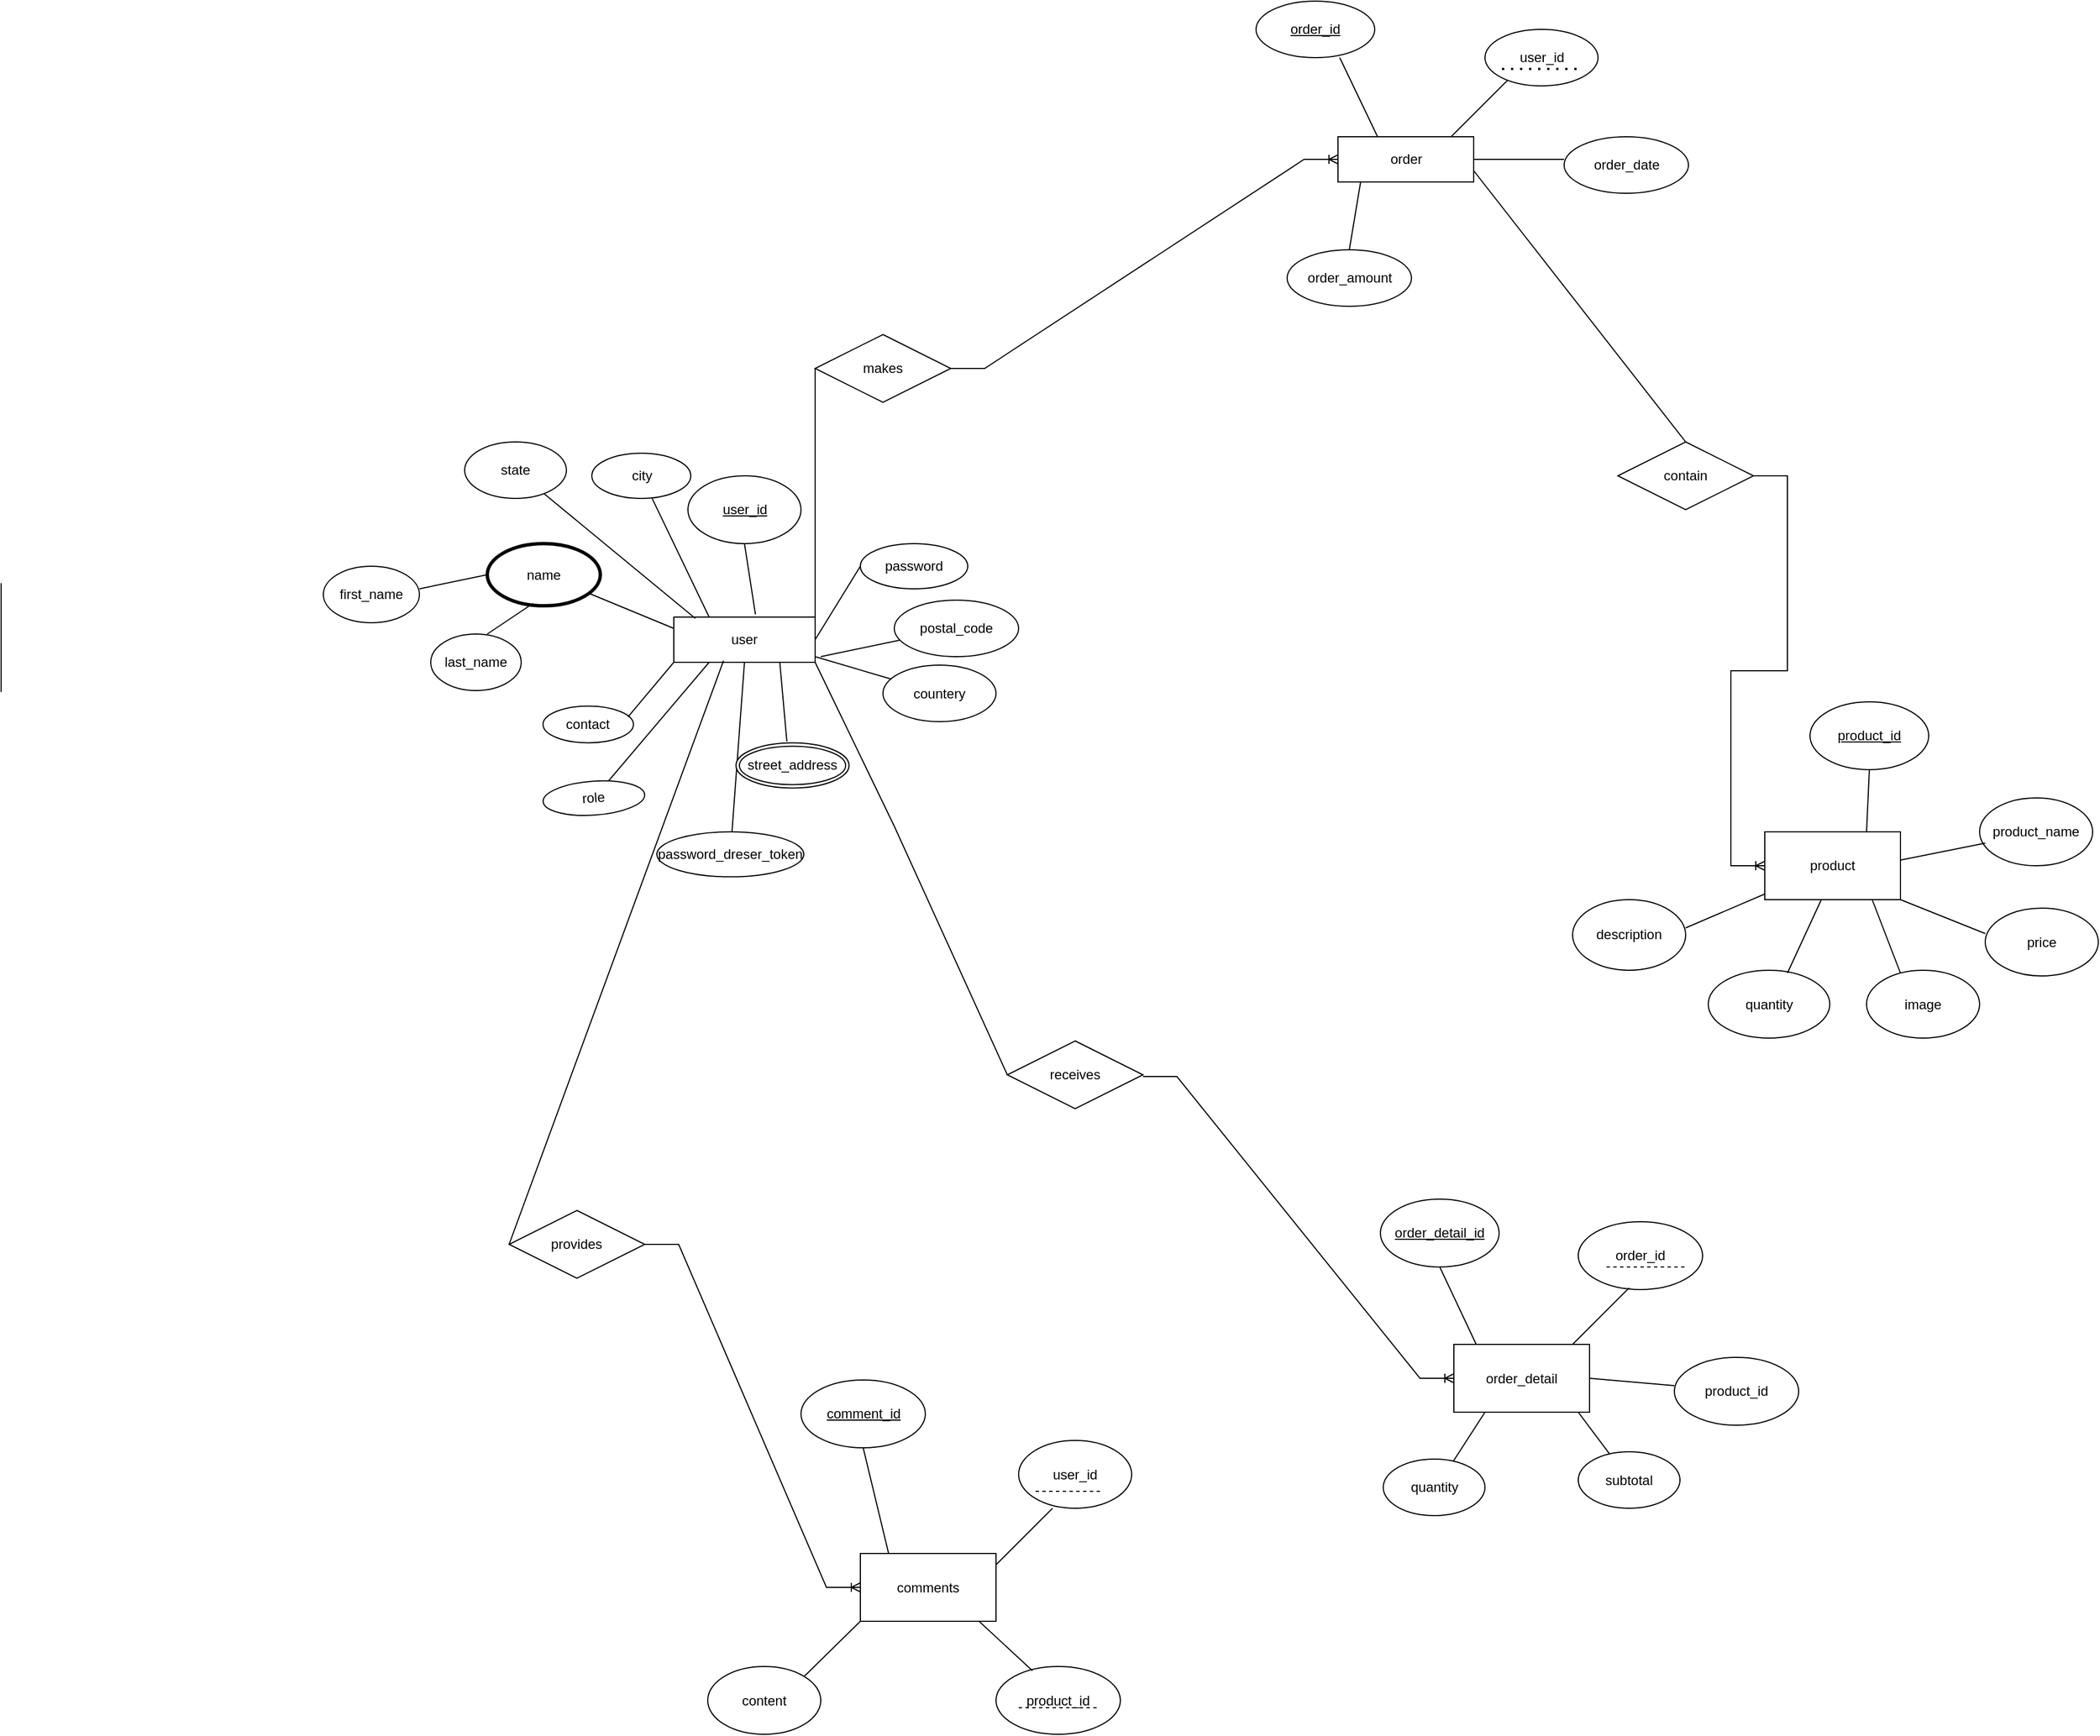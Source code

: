 <mxfile version="22.1.2" type="device">
  <diagram name="Page-1" id="aqVS267DY5KYnl7mEPhy">
    <mxGraphModel dx="2100" dy="2342" grid="1" gridSize="10" guides="1" tooltips="1" connect="1" arrows="1" fold="1" page="1" pageScale="1" pageWidth="850" pageHeight="1100" math="0" shadow="0">
      <root>
        <mxCell id="0" />
        <mxCell id="1" parent="0" />
        <mxCell id="HZBSRFbbgN4RpWq9qFC1-2" value="Text" style="text;html=1;align=center;verticalAlign=middle;resizable=0;points=[];autosize=1;strokeColor=none;fillColor=none;" parent="1" vertex="1">
          <mxGeometry x="690" y="470" width="50" height="30" as="geometry" />
        </mxCell>
        <mxCell id="HZBSRFbbgN4RpWq9qFC1-9" value="user" style="rounded=0;whiteSpace=wrap;html=1;" parent="1" vertex="1">
          <mxGeometry x="625" y="475" width="125" height="40" as="geometry" />
        </mxCell>
        <mxCell id="HZBSRFbbgN4RpWq9qFC1-10" value="&lt;u&gt;user_id&lt;/u&gt;" style="ellipse;whiteSpace=wrap;html=1;" parent="1" vertex="1">
          <mxGeometry x="637.5" y="350" width="100" height="60" as="geometry" />
        </mxCell>
        <mxCell id="HZBSRFbbgN4RpWq9qFC1-11" value="contact" style="ellipse;whiteSpace=wrap;html=1;" parent="1" vertex="1">
          <mxGeometry x="509.31" y="553.75" width="80" height="32.5" as="geometry" />
        </mxCell>
        <mxCell id="HZBSRFbbgN4RpWq9qFC1-12" value="name" style="ellipse;whiteSpace=wrap;html=1;strokeColor=#000000;strokeWidth=3;" parent="1" vertex="1">
          <mxGeometry x="460" y="410" width="100" height="55" as="geometry" />
        </mxCell>
        <mxCell id="HZBSRFbbgN4RpWq9qFC1-14" value="password" style="ellipse;whiteSpace=wrap;html=1;" parent="1" vertex="1">
          <mxGeometry x="790" y="410" width="95" height="40" as="geometry" />
        </mxCell>
        <mxCell id="HZBSRFbbgN4RpWq9qFC1-18" value="order" style="rounded=0;whiteSpace=wrap;html=1;" parent="1" vertex="1">
          <mxGeometry x="1212.5" y="50" width="120" height="40" as="geometry" />
        </mxCell>
        <mxCell id="HZBSRFbbgN4RpWq9qFC1-19" value="order_amount" style="ellipse;whiteSpace=wrap;html=1;" parent="1" vertex="1">
          <mxGeometry x="1167.5" y="150" width="110" height="50" as="geometry" />
        </mxCell>
        <mxCell id="HZBSRFbbgN4RpWq9qFC1-22" value="user_id" style="ellipse;whiteSpace=wrap;html=1;" parent="1" vertex="1">
          <mxGeometry x="1342.5" y="-45" width="100" height="50" as="geometry" />
        </mxCell>
        <mxCell id="HZBSRFbbgN4RpWq9qFC1-23" value="&lt;u&gt;order_id&lt;/u&gt;" style="ellipse;whiteSpace=wrap;html=1;" parent="1" vertex="1">
          <mxGeometry x="1140" y="-70" width="105" height="50" as="geometry" />
        </mxCell>
        <mxCell id="HZBSRFbbgN4RpWq9qFC1-24" value="order_date" style="ellipse;whiteSpace=wrap;html=1;" parent="1" vertex="1">
          <mxGeometry x="1412.5" y="50" width="110" height="50" as="geometry" />
        </mxCell>
        <mxCell id="HZBSRFbbgN4RpWq9qFC1-25" value="product" style="rounded=0;whiteSpace=wrap;html=1;" parent="1" vertex="1">
          <mxGeometry x="1590" y="665" width="120" height="60" as="geometry" />
        </mxCell>
        <mxCell id="HZBSRFbbgN4RpWq9qFC1-27" value="description" style="ellipse;whiteSpace=wrap;html=1;" parent="1" vertex="1">
          <mxGeometry x="1420" y="725" width="100" height="62.5" as="geometry" />
        </mxCell>
        <mxCell id="HZBSRFbbgN4RpWq9qFC1-28" value="product_name" style="ellipse;whiteSpace=wrap;html=1;" parent="1" vertex="1">
          <mxGeometry x="1780" y="635" width="100" height="60" as="geometry" />
        </mxCell>
        <mxCell id="HZBSRFbbgN4RpWq9qFC1-29" value="&lt;u&gt;product_id&lt;/u&gt;" style="ellipse;whiteSpace=wrap;html=1;" parent="1" vertex="1">
          <mxGeometry x="1630" y="550" width="105" height="60" as="geometry" />
        </mxCell>
        <mxCell id="HZBSRFbbgN4RpWq9qFC1-30" value="price" style="ellipse;whiteSpace=wrap;html=1;" parent="1" vertex="1">
          <mxGeometry x="1785" y="732.5" width="100" height="60" as="geometry" />
        </mxCell>
        <mxCell id="HZBSRFbbgN4RpWq9qFC1-31" value="quantity" style="ellipse;whiteSpace=wrap;html=1;" parent="1" vertex="1">
          <mxGeometry x="1540" y="787.5" width="107.5" height="60" as="geometry" />
        </mxCell>
        <mxCell id="HZBSRFbbgN4RpWq9qFC1-32" value="image" style="ellipse;whiteSpace=wrap;html=1;" parent="1" vertex="1">
          <mxGeometry x="1680" y="787.5" width="100" height="60" as="geometry" />
        </mxCell>
        <mxCell id="HZBSRFbbgN4RpWq9qFC1-41" value="comments" style="rounded=0;whiteSpace=wrap;html=1;" parent="1" vertex="1">
          <mxGeometry x="790" y="1303.5" width="120" height="60" as="geometry" />
        </mxCell>
        <mxCell id="HZBSRFbbgN4RpWq9qFC1-42" value="content" style="ellipse;whiteSpace=wrap;html=1;" parent="1" vertex="1">
          <mxGeometry x="655" y="1403.5" width="100" height="60" as="geometry" />
        </mxCell>
        <mxCell id="HZBSRFbbgN4RpWq9qFC1-43" value="&lt;u&gt;comment_id&lt;/u&gt;" style="ellipse;whiteSpace=wrap;html=1;" parent="1" vertex="1">
          <mxGeometry x="737.5" y="1150" width="110" height="60" as="geometry" />
        </mxCell>
        <mxCell id="HZBSRFbbgN4RpWq9qFC1-44" value="user_id" style="ellipse;whiteSpace=wrap;html=1;" parent="1" vertex="1">
          <mxGeometry x="930" y="1203.5" width="100" height="60" as="geometry" />
        </mxCell>
        <mxCell id="HZBSRFbbgN4RpWq9qFC1-45" value="product_id" style="ellipse;whiteSpace=wrap;html=1;" parent="1" vertex="1">
          <mxGeometry x="910" y="1403.5" width="110" height="60" as="geometry" />
        </mxCell>
        <mxCell id="HZBSRFbbgN4RpWq9qFC1-46" value="order_detail" style="rounded=0;whiteSpace=wrap;html=1;" parent="1" vertex="1">
          <mxGeometry x="1315" y="1118.5" width="120" height="60" as="geometry" />
        </mxCell>
        <mxCell id="HZBSRFbbgN4RpWq9qFC1-48" value="product_id" style="ellipse;whiteSpace=wrap;html=1;" parent="1" vertex="1">
          <mxGeometry x="1510" y="1130" width="110" height="60" as="geometry" />
        </mxCell>
        <mxCell id="HZBSRFbbgN4RpWq9qFC1-49" value="order_id" style="ellipse;whiteSpace=wrap;html=1;" parent="1" vertex="1">
          <mxGeometry x="1425" y="1010" width="110" height="60" as="geometry" />
        </mxCell>
        <mxCell id="HZBSRFbbgN4RpWq9qFC1-50" value="&lt;u&gt;order_detail_id&lt;/u&gt;" style="ellipse;whiteSpace=wrap;html=1;" parent="1" vertex="1">
          <mxGeometry x="1250" y="990" width="105" height="60" as="geometry" />
        </mxCell>
        <mxCell id="HZBSRFbbgN4RpWq9qFC1-51" value="" style="endArrow=none;html=1;rounded=0;exitX=1;exitY=0.5;exitDx=0;exitDy=0;entryX=0;entryY=0.4;entryDx=0;entryDy=0;entryPerimeter=0;" parent="1" source="HZBSRFbbgN4RpWq9qFC1-18" target="HZBSRFbbgN4RpWq9qFC1-24" edge="1">
          <mxGeometry width="50" height="50" relative="1" as="geometry">
            <mxPoint x="1352.5" y="120" as="sourcePoint" />
            <mxPoint x="1402.5" y="70" as="targetPoint" />
          </mxGeometry>
        </mxCell>
        <mxCell id="HZBSRFbbgN4RpWq9qFC1-53" value="" style="endArrow=none;html=1;rounded=0;exitX=0.5;exitY=0;exitDx=0;exitDy=0;" parent="1" source="HZBSRFbbgN4RpWq9qFC1-19" edge="1">
          <mxGeometry width="50" height="50" relative="1" as="geometry">
            <mxPoint x="1182.5" y="140" as="sourcePoint" />
            <mxPoint x="1232.5" y="90" as="targetPoint" />
          </mxGeometry>
        </mxCell>
        <mxCell id="HZBSRFbbgN4RpWq9qFC1-58" value="" style="endArrow=none;html=1;rounded=0;entryX=0;entryY=0.5;entryDx=0;entryDy=0;" parent="1" target="HZBSRFbbgN4RpWq9qFC1-14" edge="1">
          <mxGeometry width="50" height="50" relative="1" as="geometry">
            <mxPoint x="750" y="495" as="sourcePoint" />
            <mxPoint x="800" y="445" as="targetPoint" />
          </mxGeometry>
        </mxCell>
        <mxCell id="HZBSRFbbgN4RpWq9qFC1-59" value="" style="endArrow=none;html=1;rounded=0;entryX=0.75;entryY=1;entryDx=0;entryDy=0;" parent="1" target="HZBSRFbbgN4RpWq9qFC1-9" edge="1">
          <mxGeometry width="50" height="50" relative="1" as="geometry">
            <mxPoint x="725" y="585" as="sourcePoint" />
            <mxPoint x="775" y="535" as="targetPoint" />
          </mxGeometry>
        </mxCell>
        <mxCell id="HZBSRFbbgN4RpWq9qFC1-60" value="" style="endArrow=none;html=1;rounded=0;exitX=0.94;exitY=0.294;exitDx=0;exitDy=0;exitPerimeter=0;entryX=0;entryY=1;entryDx=0;entryDy=0;" parent="1" source="HZBSRFbbgN4RpWq9qFC1-11" target="HZBSRFbbgN4RpWq9qFC1-9" edge="1">
          <mxGeometry width="50" height="50" relative="1" as="geometry">
            <mxPoint x="590" y="575" as="sourcePoint" />
            <mxPoint x="650" y="510" as="targetPoint" />
          </mxGeometry>
        </mxCell>
        <mxCell id="HZBSRFbbgN4RpWq9qFC1-61" value="" style="endArrow=none;html=1;rounded=0;" parent="1" target="HZBSRFbbgN4RpWq9qFC1-12" edge="1">
          <mxGeometry width="50" height="50" relative="1" as="geometry">
            <mxPoint x="625" y="485" as="sourcePoint" />
            <mxPoint x="675" y="435" as="targetPoint" />
          </mxGeometry>
        </mxCell>
        <mxCell id="HZBSRFbbgN4RpWq9qFC1-62" value="" style="endArrow=none;html=1;rounded=0;entryX=0.5;entryY=1;entryDx=0;entryDy=0;exitX=0.144;exitY=0.087;exitDx=0;exitDy=0;exitPerimeter=0;" parent="1" source="HZBSRFbbgN4RpWq9qFC1-2" target="HZBSRFbbgN4RpWq9qFC1-10" edge="1">
          <mxGeometry width="50" height="50" relative="1" as="geometry">
            <mxPoint x="690" y="475" as="sourcePoint" />
            <mxPoint x="740" y="425" as="targetPoint" />
          </mxGeometry>
        </mxCell>
        <mxCell id="HZBSRFbbgN4RpWq9qFC1-63" value="" style="endArrow=none;html=1;rounded=0;entryX=0.5;entryY=1;entryDx=0;entryDy=0;exitX=0.75;exitY=0;exitDx=0;exitDy=0;" parent="1" source="HZBSRFbbgN4RpWq9qFC1-25" target="HZBSRFbbgN4RpWq9qFC1-29" edge="1">
          <mxGeometry width="50" height="50" relative="1" as="geometry">
            <mxPoint x="1680" y="650" as="sourcePoint" />
            <mxPoint x="1710" y="615" as="targetPoint" />
          </mxGeometry>
        </mxCell>
        <mxCell id="HZBSRFbbgN4RpWq9qFC1-65" value="" style="endArrow=none;html=1;rounded=0;entryX=0.705;entryY=1;entryDx=0;entryDy=0;entryPerimeter=0;" parent="1" target="HZBSRFbbgN4RpWq9qFC1-23" edge="1">
          <mxGeometry width="50" height="50" relative="1" as="geometry">
            <mxPoint x="1247.5" y="50" as="sourcePoint" />
            <mxPoint x="1232.5" y="-20" as="targetPoint" />
          </mxGeometry>
        </mxCell>
        <mxCell id="HZBSRFbbgN4RpWq9qFC1-66" value="" style="endArrow=none;html=1;rounded=0;" parent="1" edge="1">
          <mxGeometry width="50" height="50" relative="1" as="geometry">
            <mxPoint x="1312.5" y="50" as="sourcePoint" />
            <mxPoint x="1362.5" as="targetPoint" />
          </mxGeometry>
        </mxCell>
        <mxCell id="HZBSRFbbgN4RpWq9qFC1-67" value="" style="endArrow=none;html=1;rounded=0;" parent="1" edge="1">
          <mxGeometry width="50" height="50" relative="1" as="geometry">
            <mxPoint x="1710" y="690" as="sourcePoint" />
            <mxPoint x="1785" y="675" as="targetPoint" />
          </mxGeometry>
        </mxCell>
        <mxCell id="HZBSRFbbgN4RpWq9qFC1-68" value="" style="endArrow=none;html=1;rounded=0;" parent="1" edge="1">
          <mxGeometry width="50" height="50" relative="1" as="geometry">
            <mxPoint x="1610" y="790" as="sourcePoint" />
            <mxPoint x="1640" y="725" as="targetPoint" />
          </mxGeometry>
        </mxCell>
        <mxCell id="HZBSRFbbgN4RpWq9qFC1-69" value="" style="endArrow=none;html=1;rounded=0;" parent="1" edge="1">
          <mxGeometry width="50" height="50" relative="1" as="geometry">
            <mxPoint x="1520" y="750" as="sourcePoint" />
            <mxPoint x="1590" y="720" as="targetPoint" />
          </mxGeometry>
        </mxCell>
        <mxCell id="HZBSRFbbgN4RpWq9qFC1-71" value="" style="endArrow=none;html=1;rounded=0;" parent="1" edge="1">
          <mxGeometry width="50" height="50" relative="1" as="geometry">
            <mxPoint x="1420" y="1118.5" as="sourcePoint" />
            <mxPoint x="1470" y="1068.5" as="targetPoint" />
          </mxGeometry>
        </mxCell>
        <mxCell id="HZBSRFbbgN4RpWq9qFC1-72" value="" style="endArrow=none;html=1;rounded=0;" parent="1" edge="1">
          <mxGeometry width="50" height="50" relative="1" as="geometry">
            <mxPoint x="1710" y="790" as="sourcePoint" />
            <mxPoint x="1685" y="725" as="targetPoint" />
          </mxGeometry>
        </mxCell>
        <mxCell id="HZBSRFbbgN4RpWq9qFC1-73" value="" style="endArrow=none;html=1;rounded=0;exitX=1;exitY=1;exitDx=0;exitDy=0;" parent="1" source="HZBSRFbbgN4RpWq9qFC1-25" edge="1">
          <mxGeometry width="50" height="50" relative="1" as="geometry">
            <mxPoint x="1735" y="805" as="sourcePoint" />
            <mxPoint x="1785" y="755" as="targetPoint" />
          </mxGeometry>
        </mxCell>
        <mxCell id="HZBSRFbbgN4RpWq9qFC1-74" style="edgeStyle=orthogonalEdgeStyle;rounded=0;orthogonalLoop=1;jettySize=auto;html=1;exitX=0.5;exitY=1;exitDx=0;exitDy=0;" parent="1" source="HZBSRFbbgN4RpWq9qFC1-49" target="HZBSRFbbgN4RpWq9qFC1-49" edge="1">
          <mxGeometry relative="1" as="geometry" />
        </mxCell>
        <mxCell id="HZBSRFbbgN4RpWq9qFC1-75" value="" style="endArrow=none;html=1;rounded=0;entryX=0.293;entryY=0.063;entryDx=0;entryDy=0;entryPerimeter=0;" parent="1" target="HZBSRFbbgN4RpWq9qFC1-45" edge="1">
          <mxGeometry width="50" height="50" relative="1" as="geometry">
            <mxPoint x="895" y="1363.5" as="sourcePoint" />
            <mxPoint x="945" y="1313.5" as="targetPoint" />
          </mxGeometry>
        </mxCell>
        <mxCell id="HZBSRFbbgN4RpWq9qFC1-77" value="" style="endArrow=none;html=1;rounded=0;entryX=0;entryY=1;entryDx=0;entryDy=0;exitX=1;exitY=0;exitDx=0;exitDy=0;" parent="1" source="HZBSRFbbgN4RpWq9qFC1-42" target="HZBSRFbbgN4RpWq9qFC1-41" edge="1">
          <mxGeometry width="50" height="50" relative="1" as="geometry">
            <mxPoint x="745" y="1413.5" as="sourcePoint" />
            <mxPoint x="790" y="1373.5" as="targetPoint" />
          </mxGeometry>
        </mxCell>
        <mxCell id="HZBSRFbbgN4RpWq9qFC1-78" value="" style="endArrow=none;html=1;rounded=0;entryX=0.5;entryY=1;entryDx=0;entryDy=0;" parent="1" target="HZBSRFbbgN4RpWq9qFC1-43" edge="1">
          <mxGeometry width="50" height="50" relative="1" as="geometry">
            <mxPoint x="815" y="1303.5" as="sourcePoint" />
            <mxPoint x="865" y="1253.5" as="targetPoint" />
          </mxGeometry>
        </mxCell>
        <mxCell id="HZBSRFbbgN4RpWq9qFC1-79" value="" style="endArrow=none;html=1;rounded=0;" parent="1" edge="1">
          <mxGeometry width="50" height="50" relative="1" as="geometry">
            <mxPoint x="910" y="1313.5" as="sourcePoint" />
            <mxPoint x="960" y="1263.5" as="targetPoint" />
          </mxGeometry>
        </mxCell>
        <mxCell id="HZBSRFbbgN4RpWq9qFC1-80" value="" style="endArrow=none;html=1;rounded=0;exitX=0.165;exitY=0.002;exitDx=0;exitDy=0;exitPerimeter=0;entryX=0.5;entryY=1;entryDx=0;entryDy=0;" parent="1" source="HZBSRFbbgN4RpWq9qFC1-46" target="HZBSRFbbgN4RpWq9qFC1-50" edge="1">
          <mxGeometry width="50" height="50" relative="1" as="geometry">
            <mxPoint x="1265" y="1110" as="sourcePoint" />
            <mxPoint x="1315" y="1060" as="targetPoint" />
          </mxGeometry>
        </mxCell>
        <mxCell id="HZBSRFbbgN4RpWq9qFC1-81" value="" style="endArrow=none;html=1;rounded=0;exitX=1;exitY=0.5;exitDx=0;exitDy=0;" parent="1" source="HZBSRFbbgN4RpWq9qFC1-46" edge="1">
          <mxGeometry width="50" height="50" relative="1" as="geometry">
            <mxPoint x="1460" y="1205" as="sourcePoint" />
            <mxPoint x="1510" y="1155" as="targetPoint" />
          </mxGeometry>
        </mxCell>
        <mxCell id="HZBSRFbbgN4RpWq9qFC1-89" value="" style="endArrow=none;dashed=1;html=1;dashPattern=1 3;strokeWidth=2;rounded=0;exitX=0.15;exitY=0.7;exitDx=0;exitDy=0;exitPerimeter=0;" parent="1" source="HZBSRFbbgN4RpWq9qFC1-22" edge="1">
          <mxGeometry width="50" height="50" relative="1" as="geometry">
            <mxPoint x="1377.5" y="40" as="sourcePoint" />
            <mxPoint x="1427.5" y="-10" as="targetPoint" />
          </mxGeometry>
        </mxCell>
        <mxCell id="HZBSRFbbgN4RpWq9qFC1-91" value="" style="endArrow=none;dashed=1;html=1;rounded=0;exitX=0.227;exitY=0.667;exitDx=0;exitDy=0;exitPerimeter=0;" parent="1" source="HZBSRFbbgN4RpWq9qFC1-49" edge="1">
          <mxGeometry width="50" height="50" relative="1" as="geometry">
            <mxPoint x="1470" y="1100" as="sourcePoint" />
            <mxPoint x="1520" y="1050" as="targetPoint" />
          </mxGeometry>
        </mxCell>
        <mxCell id="HZBSRFbbgN4RpWq9qFC1-92" value="" style="endArrow=none;dashed=1;html=1;rounded=0;entryX=0.75;entryY=0.75;entryDx=0;entryDy=0;entryPerimeter=0;" parent="1" target="HZBSRFbbgN4RpWq9qFC1-44" edge="1">
          <mxGeometry width="50" height="50" relative="1" as="geometry">
            <mxPoint x="945" y="1248.5" as="sourcePoint" />
            <mxPoint x="995" y="1198.5" as="targetPoint" />
          </mxGeometry>
        </mxCell>
        <mxCell id="HZBSRFbbgN4RpWq9qFC1-93" value="" style="endArrow=none;html=1;rounded=0;exitX=1;exitY=0;exitDx=0;exitDy=0;entryX=0;entryY=0.5;entryDx=0;entryDy=0;" parent="1" source="HZBSRFbbgN4RpWq9qFC1-9" target="HZBSRFbbgN4RpWq9qFC1-98" edge="1">
          <mxGeometry width="50" height="50" relative="1" as="geometry">
            <mxPoint x="674.998" y="450" as="sourcePoint" />
            <mxPoint x="790.271" y="259.901" as="targetPoint" />
          </mxGeometry>
        </mxCell>
        <mxCell id="HZBSRFbbgN4RpWq9qFC1-96" value="" style="edgeStyle=entityRelationEdgeStyle;fontSize=12;html=1;endArrow=ERoneToMany;rounded=0;entryX=0;entryY=0.5;entryDx=0;entryDy=0;" parent="1" target="HZBSRFbbgN4RpWq9qFC1-18" edge="1">
          <mxGeometry width="100" height="100" relative="1" as="geometry">
            <mxPoint x="870" y="255" as="sourcePoint" />
            <mxPoint x="1070" y="160" as="targetPoint" />
          </mxGeometry>
        </mxCell>
        <mxCell id="HZBSRFbbgN4RpWq9qFC1-98" value="makes" style="shape=rhombus;perimeter=rhombusPerimeter;whiteSpace=wrap;html=1;align=center;" parent="1" vertex="1">
          <mxGeometry x="750" y="225" width="120" height="60" as="geometry" />
        </mxCell>
        <mxCell id="HZBSRFbbgN4RpWq9qFC1-99" value="provides" style="shape=rhombus;perimeter=rhombusPerimeter;whiteSpace=wrap;html=1;align=center;" parent="1" vertex="1">
          <mxGeometry x="479.31" y="1000" width="120" height="60" as="geometry" />
        </mxCell>
        <mxCell id="HZBSRFbbgN4RpWq9qFC1-101" value="" style="edgeStyle=entityRelationEdgeStyle;fontSize=12;html=1;endArrow=ERoneToMany;rounded=0;entryX=0;entryY=0.5;entryDx=0;entryDy=0;exitX=1;exitY=0.5;exitDx=0;exitDy=0;" parent="1" source="HZBSRFbbgN4RpWq9qFC1-99" target="HZBSRFbbgN4RpWq9qFC1-41" edge="1">
          <mxGeometry width="100" height="100" relative="1" as="geometry">
            <mxPoint x="580" y="1180" as="sourcePoint" />
            <mxPoint x="670" y="1280" as="targetPoint" />
          </mxGeometry>
        </mxCell>
        <mxCell id="HZBSRFbbgN4RpWq9qFC1-103" value="" style="endArrow=none;html=1;rounded=0;entryX=0.352;entryY=0.965;entryDx=0;entryDy=0;entryPerimeter=0;exitX=0;exitY=0.5;exitDx=0;exitDy=0;" parent="1" source="HZBSRFbbgN4RpWq9qFC1-99" target="HZBSRFbbgN4RpWq9qFC1-9" edge="1">
          <mxGeometry width="50" height="50" relative="1" as="geometry">
            <mxPoint x="570" y="910" as="sourcePoint" />
            <mxPoint x="620" y="860" as="targetPoint" />
          </mxGeometry>
        </mxCell>
        <mxCell id="HZBSRFbbgN4RpWq9qFC1-111" value="" style="endArrow=none;html=1;rounded=0;entryX=0;entryY=0.5;entryDx=0;entryDy=0;" parent="1" edge="1">
          <mxGeometry width="50" height="50" relative="1" as="geometry">
            <mxPoint x="30" y="541.25" as="sourcePoint" />
            <mxPoint x="30" y="445" as="targetPoint" />
          </mxGeometry>
        </mxCell>
        <mxCell id="HZBSRFbbgN4RpWq9qFC1-112" value="" style="edgeStyle=entityRelationEdgeStyle;fontSize=12;html=1;endArrow=ERoneToMany;rounded=0;entryX=0;entryY=0.5;entryDx=0;entryDy=0;" parent="1" target="HZBSRFbbgN4RpWq9qFC1-46" edge="1">
          <mxGeometry width="100" height="100" relative="1" as="geometry">
            <mxPoint x="1040" y="881.5" as="sourcePoint" />
            <mxPoint x="1355" y="1130" as="targetPoint" />
          </mxGeometry>
        </mxCell>
        <mxCell id="HZBSRFbbgN4RpWq9qFC1-114" value="receives" style="shape=rhombus;perimeter=rhombusPerimeter;whiteSpace=wrap;html=1;align=center;" parent="1" vertex="1">
          <mxGeometry x="920" y="850" width="120" height="60" as="geometry" />
        </mxCell>
        <mxCell id="HZBSRFbbgN4RpWq9qFC1-115" value="" style="endArrow=none;html=1;rounded=0;entryX=1;entryY=1;entryDx=0;entryDy=0;exitX=0;exitY=0.5;exitDx=0;exitDy=0;" parent="1" source="HZBSRFbbgN4RpWq9qFC1-114" target="HZBSRFbbgN4RpWq9qFC1-9" edge="1">
          <mxGeometry width="50" height="50" relative="1" as="geometry">
            <mxPoint x="860" y="850" as="sourcePoint" />
            <mxPoint x="910" y="800" as="targetPoint" />
            <Array as="points">
              <mxPoint x="820" y="660" />
            </Array>
          </mxGeometry>
        </mxCell>
        <mxCell id="HZBSRFbbgN4RpWq9qFC1-116" value="contain" style="shape=rhombus;perimeter=rhombusPerimeter;whiteSpace=wrap;html=1;align=center;" parent="1" vertex="1">
          <mxGeometry x="1460" y="320" width="120" height="60" as="geometry" />
        </mxCell>
        <mxCell id="HZBSRFbbgN4RpWq9qFC1-117" value="" style="endArrow=none;html=1;rounded=0;entryX=0.5;entryY=0;entryDx=0;entryDy=0;exitX=1;exitY=0.75;exitDx=0;exitDy=0;" parent="1" source="HZBSRFbbgN4RpWq9qFC1-18" target="HZBSRFbbgN4RpWq9qFC1-116" edge="1">
          <mxGeometry width="50" height="50" relative="1" as="geometry">
            <mxPoint x="860" y="650" as="sourcePoint" />
            <mxPoint x="910" y="600" as="targetPoint" />
          </mxGeometry>
        </mxCell>
        <mxCell id="HZBSRFbbgN4RpWq9qFC1-118" value="" style="edgeStyle=entityRelationEdgeStyle;fontSize=12;html=1;endArrow=ERoneToMany;rounded=0;exitX=0.5;exitY=1;exitDx=0;exitDy=0;entryX=0;entryY=0.5;entryDx=0;entryDy=0;" parent="1" target="HZBSRFbbgN4RpWq9qFC1-25" edge="1">
          <mxGeometry width="100" height="100" relative="1" as="geometry">
            <mxPoint x="1580" y="350" as="sourcePoint" />
            <mxPoint x="1410" y="670" as="targetPoint" />
            <Array as="points">
              <mxPoint x="1610" y="580" />
            </Array>
          </mxGeometry>
        </mxCell>
        <mxCell id="3AvEHYJeGfzTruxZetYz-1" value="last_name" style="ellipse;whiteSpace=wrap;html=1;" parent="1" vertex="1">
          <mxGeometry x="410" y="490" width="80" height="50" as="geometry" />
        </mxCell>
        <mxCell id="3AvEHYJeGfzTruxZetYz-2" value="first_name" style="ellipse;whiteSpace=wrap;html=1;" parent="1" vertex="1">
          <mxGeometry x="315" y="430" width="85" height="50" as="geometry" />
        </mxCell>
        <mxCell id="3AvEHYJeGfzTruxZetYz-3" value="" style="endArrow=none;html=1;rounded=0;entryX=0.405;entryY=0.961;entryDx=0;entryDy=0;entryPerimeter=0;" parent="1" target="HZBSRFbbgN4RpWq9qFC1-12" edge="1">
          <mxGeometry width="50" height="50" relative="1" as="geometry">
            <mxPoint x="460" y="490" as="sourcePoint" />
            <mxPoint x="490" y="470" as="targetPoint" />
          </mxGeometry>
        </mxCell>
        <mxCell id="3AvEHYJeGfzTruxZetYz-5" value="" style="endArrow=none;html=1;rounded=0;entryX=0;entryY=0.5;entryDx=0;entryDy=0;" parent="1" target="HZBSRFbbgN4RpWq9qFC1-12" edge="1">
          <mxGeometry width="50" height="50" relative="1" as="geometry">
            <mxPoint x="400" y="450" as="sourcePoint" />
            <mxPoint x="450" y="400" as="targetPoint" />
          </mxGeometry>
        </mxCell>
        <mxCell id="3AvEHYJeGfzTruxZetYz-6" value="countery" style="ellipse;whiteSpace=wrap;html=1;" parent="1" vertex="1">
          <mxGeometry x="810" y="517.5" width="100" height="50" as="geometry" />
        </mxCell>
        <mxCell id="3AvEHYJeGfzTruxZetYz-7" value="" style="endArrow=none;html=1;rounded=0;" parent="1" target="3AvEHYJeGfzTruxZetYz-6" edge="1">
          <mxGeometry width="50" height="50" relative="1" as="geometry">
            <mxPoint x="750" y="510" as="sourcePoint" />
            <mxPoint x="800" y="460" as="targetPoint" />
          </mxGeometry>
        </mxCell>
        <mxCell id="3AvEHYJeGfzTruxZetYz-8" value="" style="endArrow=none;html=1;rounded=0;exitX=0.25;exitY=0;exitDx=0;exitDy=0;" parent="1" source="HZBSRFbbgN4RpWq9qFC1-9" target="3AvEHYJeGfzTruxZetYz-9" edge="1">
          <mxGeometry width="50" height="50" relative="1" as="geometry">
            <mxPoint x="655" y="470" as="sourcePoint" />
            <mxPoint x="610" y="390" as="targetPoint" />
          </mxGeometry>
        </mxCell>
        <mxCell id="3AvEHYJeGfzTruxZetYz-9" value="city" style="ellipse;whiteSpace=wrap;html=1;" parent="1" vertex="1">
          <mxGeometry x="552.5" y="330" width="87.5" height="40" as="geometry" />
        </mxCell>
        <mxCell id="3AvEHYJeGfzTruxZetYz-10" value="" style="endArrow=none;html=1;rounded=0;exitX=0.152;exitY=0.029;exitDx=0;exitDy=0;exitPerimeter=0;" parent="1" target="3AvEHYJeGfzTruxZetYz-11" edge="1" source="HZBSRFbbgN4RpWq9qFC1-9">
          <mxGeometry width="50" height="50" relative="1" as="geometry">
            <mxPoint x="640" y="470" as="sourcePoint" />
            <mxPoint x="530" y="360" as="targetPoint" />
          </mxGeometry>
        </mxCell>
        <mxCell id="3AvEHYJeGfzTruxZetYz-11" value="state" style="ellipse;whiteSpace=wrap;html=1;" parent="1" vertex="1">
          <mxGeometry x="440" y="320" width="90" height="50" as="geometry" />
        </mxCell>
        <mxCell id="3AvEHYJeGfzTruxZetYz-12" value="" style="endArrow=none;html=1;rounded=0;" parent="1" target="3AvEHYJeGfzTruxZetYz-13" edge="1">
          <mxGeometry width="50" height="50" relative="1" as="geometry">
            <mxPoint x="755" y="510" as="sourcePoint" />
            <mxPoint x="860" y="490" as="targetPoint" />
          </mxGeometry>
        </mxCell>
        <mxCell id="3AvEHYJeGfzTruxZetYz-13" value="postal_code" style="ellipse;whiteSpace=wrap;html=1;" parent="1" vertex="1">
          <mxGeometry x="820" y="460" width="110" height="50" as="geometry" />
        </mxCell>
        <mxCell id="3AvEHYJeGfzTruxZetYz-14" value="" style="endArrow=none;html=1;rounded=0;exitX=0.25;exitY=1;exitDx=0;exitDy=0;" parent="1" source="HZBSRFbbgN4RpWq9qFC1-9" target="3AvEHYJeGfzTruxZetYz-15" edge="1">
          <mxGeometry width="50" height="50" relative="1" as="geometry">
            <mxPoint x="580" y="620" as="sourcePoint" />
            <mxPoint x="655" y="515" as="targetPoint" />
          </mxGeometry>
        </mxCell>
        <mxCell id="3AvEHYJeGfzTruxZetYz-15" value="role" style="ellipse;whiteSpace=wrap;html=1;rotation=-4;" parent="1" vertex="1">
          <mxGeometry x="509.31" y="620.2" width="90" height="30" as="geometry" />
        </mxCell>
        <mxCell id="3AvEHYJeGfzTruxZetYz-16" value="" style="endArrow=none;html=1;rounded=0;exitX=0.5;exitY=1;exitDx=0;exitDy=0;" parent="1" source="HZBSRFbbgN4RpWq9qFC1-9" target="3AvEHYJeGfzTruxZetYz-18" edge="1">
          <mxGeometry width="50" height="50" relative="1" as="geometry">
            <mxPoint x="676" y="635" as="sourcePoint" />
            <mxPoint x="688" y="515" as="targetPoint" />
          </mxGeometry>
        </mxCell>
        <mxCell id="3AvEHYJeGfzTruxZetYz-18" value="password_dreser_token" style="ellipse;whiteSpace=wrap;html=1;" parent="1" vertex="1">
          <mxGeometry x="610" y="665" width="130" height="39.8" as="geometry" />
        </mxCell>
        <mxCell id="r9FboW09v7aJYYIUc9uU-1" value="" style="endArrow=none;dashed=1;html=1;rounded=0;exitX=0.182;exitY=0.608;exitDx=0;exitDy=0;exitPerimeter=0;" parent="1" source="HZBSRFbbgN4RpWq9qFC1-45" edge="1">
          <mxGeometry width="50" height="50" relative="1" as="geometry">
            <mxPoint x="950" y="1490" as="sourcePoint" />
            <mxPoint x="1000" y="1440" as="targetPoint" />
          </mxGeometry>
        </mxCell>
        <mxCell id="r9FboW09v7aJYYIUc9uU-4" value="" style="endArrow=none;html=1;rounded=0;exitX=0.687;exitY=0.042;exitDx=0;exitDy=0;exitPerimeter=0;" parent="1" source="r9FboW09v7aJYYIUc9uU-5" edge="1">
          <mxGeometry width="50" height="50" relative="1" as="geometry">
            <mxPoint x="1330" y="1220" as="sourcePoint" />
            <mxPoint x="1342.5" y="1178.5" as="targetPoint" />
          </mxGeometry>
        </mxCell>
        <mxCell id="r9FboW09v7aJYYIUc9uU-5" value="quantity" style="ellipse;whiteSpace=wrap;html=1;" parent="1" vertex="1">
          <mxGeometry x="1252.5" y="1220" width="90" height="50" as="geometry" />
        </mxCell>
        <mxCell id="r9FboW09v7aJYYIUc9uU-6" value="subtotal" style="ellipse;whiteSpace=wrap;html=1;" parent="1" vertex="1">
          <mxGeometry x="1425" y="1213.5" width="90" height="50" as="geometry" />
        </mxCell>
        <mxCell id="r9FboW09v7aJYYIUc9uU-7" value="" style="endArrow=none;html=1;rounded=0;" parent="1" source="r9FboW09v7aJYYIUc9uU-6" edge="1">
          <mxGeometry width="50" height="50" relative="1" as="geometry">
            <mxPoint x="1375" y="1228.5" as="sourcePoint" />
            <mxPoint x="1425" y="1178.5" as="targetPoint" />
          </mxGeometry>
        </mxCell>
        <mxCell id="CIs4d7YKuIMo5bXW71XS-1" value="street_address" style="ellipse;shape=doubleEllipse;margin=3;whiteSpace=wrap;html=1;align=center;" vertex="1" parent="1">
          <mxGeometry x="680" y="586.25" width="100" height="40" as="geometry" />
        </mxCell>
      </root>
    </mxGraphModel>
  </diagram>
</mxfile>
